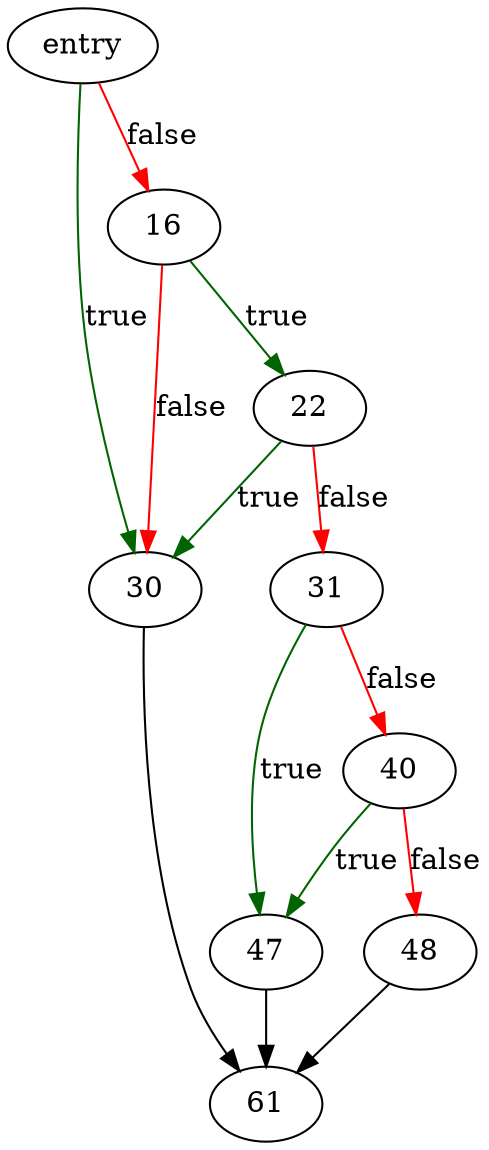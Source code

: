 digraph "sqlite3IsLikeFunction" {
	// Node definitions.
	4 [label=entry];
	16;
	22;
	30;
	31;
	40;
	47;
	48;
	61;

	// Edge definitions.
	4 -> 16 [
		color=red
		label=false
	];
	4 -> 30 [
		color=darkgreen
		label=true
	];
	16 -> 22 [
		color=darkgreen
		label=true
	];
	16 -> 30 [
		color=red
		label=false
	];
	22 -> 30 [
		color=darkgreen
		label=true
	];
	22 -> 31 [
		color=red
		label=false
	];
	30 -> 61;
	31 -> 40 [
		color=red
		label=false
	];
	31 -> 47 [
		color=darkgreen
		label=true
	];
	40 -> 47 [
		color=darkgreen
		label=true
	];
	40 -> 48 [
		color=red
		label=false
	];
	47 -> 61;
	48 -> 61;
}